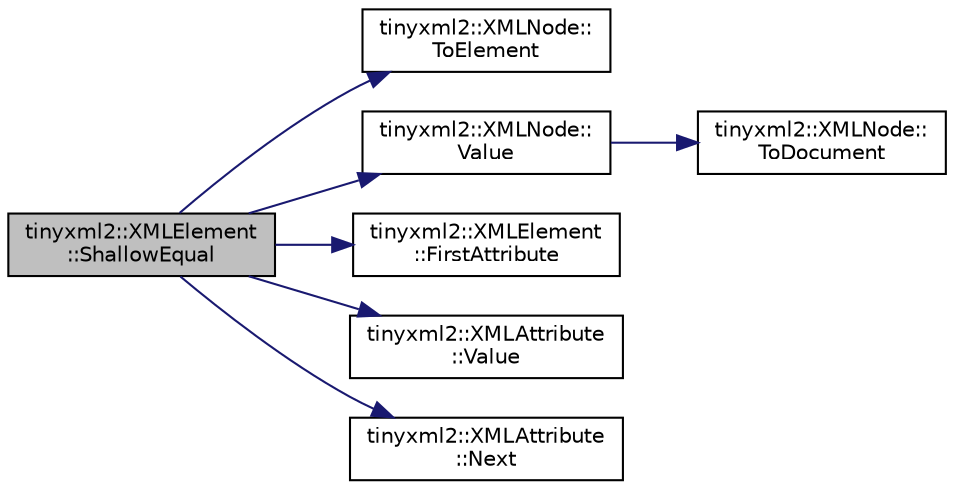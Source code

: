 digraph "tinyxml2::XMLElement::ShallowEqual"
{
  edge [fontname="Helvetica",fontsize="10",labelfontname="Helvetica",labelfontsize="10"];
  node [fontname="Helvetica",fontsize="10",shape=record];
  rankdir="LR";
  Node1 [label="tinyxml2::XMLElement\l::ShallowEqual",height=0.2,width=0.4,color="black", fillcolor="grey75", style="filled", fontcolor="black"];
  Node1 -> Node2 [color="midnightblue",fontsize="10",style="solid",fontname="Helvetica"];
  Node2 [label="tinyxml2::XMLNode::\lToElement",height=0.2,width=0.4,color="black", fillcolor="white", style="filled",URL="$classtinyxml2_1_1_x_m_l_node.html#aab516e699567f75cc9ab2ef2eee501e8",tooltip="Safely cast to an Element, or null. "];
  Node1 -> Node3 [color="midnightblue",fontsize="10",style="solid",fontname="Helvetica"];
  Node3 [label="tinyxml2::XMLNode::\lValue",height=0.2,width=0.4,color="black", fillcolor="white", style="filled",URL="$classtinyxml2_1_1_x_m_l_node.html#a92835c779871918f9af569bfe9669fe6"];
  Node3 -> Node4 [color="midnightblue",fontsize="10",style="solid",fontname="Helvetica"];
  Node4 [label="tinyxml2::XMLNode::\lToDocument",height=0.2,width=0.4,color="black", fillcolor="white", style="filled",URL="$classtinyxml2_1_1_x_m_l_node.html#a836e2966ed736fc3c94f70e12a2a3357",tooltip="Safely cast to a Document, or null. "];
  Node1 -> Node5 [color="midnightblue",fontsize="10",style="solid",fontname="Helvetica"];
  Node5 [label="tinyxml2::XMLElement\l::FirstAttribute",height=0.2,width=0.4,color="black", fillcolor="white", style="filled",URL="$classtinyxml2_1_1_x_m_l_element.html#a67593e63558ffda0386699c3e4cc0b2c",tooltip="Return the first attribute in the list. "];
  Node1 -> Node6 [color="midnightblue",fontsize="10",style="solid",fontname="Helvetica"];
  Node6 [label="tinyxml2::XMLAttribute\l::Value",height=0.2,width=0.4,color="black", fillcolor="white", style="filled",URL="$classtinyxml2_1_1_x_m_l_attribute.html#aa9b08c6e592b0c88117c46666dcc1af2",tooltip="The value of the attribute. "];
  Node1 -> Node7 [color="midnightblue",fontsize="10",style="solid",fontname="Helvetica"];
  Node7 [label="tinyxml2::XMLAttribute\l::Next",height=0.2,width=0.4,color="black", fillcolor="white", style="filled",URL="$classtinyxml2_1_1_x_m_l_attribute.html#a7fd852d6185af90361ec1bc9a7681ad6",tooltip="The next attribute in the list. "];
}
